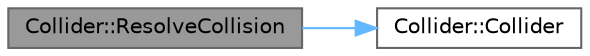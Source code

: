 digraph "Collider::ResolveCollision"
{
 // LATEX_PDF_SIZE
  bgcolor="transparent";
  edge [fontname=Helvetica,fontsize=10,labelfontname=Helvetica,labelfontsize=10];
  node [fontname=Helvetica,fontsize=10,shape=box,height=0.2,width=0.4];
  rankdir="LR";
  Node1 [id="Node000001",label="Collider::ResolveCollision",height=0.2,width=0.4,color="gray40", fillcolor="grey60", style="filled", fontcolor="black",tooltip=" "];
  Node1 -> Node2 [id="edge1_Node000001_Node000002",color="steelblue1",style="solid",tooltip=" "];
  Node2 [id="Node000002",label="Collider::Collider",height=0.2,width=0.4,color="grey40", fillcolor="white", style="filled",URL="$class_collider.html#a9c57ca27014a4534cfe64d26e544c521",tooltip=" "];
}
